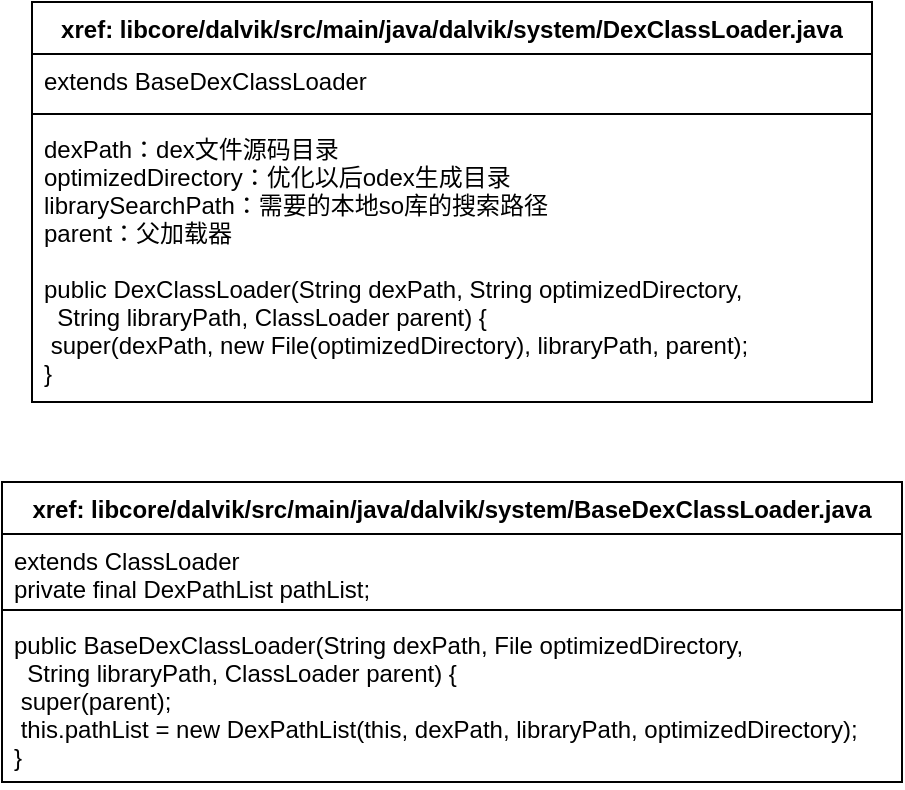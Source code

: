<mxfile version="14.3.1" type="github">
  <diagram id="kgpKYQtTHZ0yAKxKKP6v" name="Page-1">
    <mxGraphModel dx="782" dy="469" grid="1" gridSize="10" guides="1" tooltips="1" connect="1" arrows="1" fold="1" page="1" pageScale="1" pageWidth="850" pageHeight="1100" math="0" shadow="0">
      <root>
        <mxCell id="0" />
        <mxCell id="1" parent="0" />
        <mxCell id="5XnnLcP_Ek7YT_p4IgLv-1" value="xref: libcore/dalvik/src/main/java/dalvik/system/DexClassLoader.java" style="swimlane;fontStyle=1;align=center;verticalAlign=top;childLayout=stackLayout;horizontal=1;startSize=26;horizontalStack=0;resizeParent=1;resizeParentMax=0;resizeLast=0;collapsible=1;marginBottom=0;" vertex="1" parent="1">
          <mxGeometry x="70" y="50" width="420" height="200" as="geometry">
            <mxRectangle x="40" y="60" width="420" height="26" as="alternateBounds" />
          </mxGeometry>
        </mxCell>
        <mxCell id="5XnnLcP_Ek7YT_p4IgLv-2" value="extends BaseDexClassLoader" style="text;strokeColor=none;fillColor=none;align=left;verticalAlign=top;spacingLeft=4;spacingRight=4;overflow=hidden;rotatable=0;points=[[0,0.5],[1,0.5]];portConstraint=eastwest;" vertex="1" parent="5XnnLcP_Ek7YT_p4IgLv-1">
          <mxGeometry y="26" width="420" height="26" as="geometry" />
        </mxCell>
        <mxCell id="5XnnLcP_Ek7YT_p4IgLv-3" value="" style="line;strokeWidth=1;fillColor=none;align=left;verticalAlign=middle;spacingTop=-1;spacingLeft=3;spacingRight=3;rotatable=0;labelPosition=right;points=[];portConstraint=eastwest;" vertex="1" parent="5XnnLcP_Ek7YT_p4IgLv-1">
          <mxGeometry y="52" width="420" height="8" as="geometry" />
        </mxCell>
        <mxCell id="5XnnLcP_Ek7YT_p4IgLv-4" value="dexPath：dex文件源码目录&#xa;optimizedDirectory：优化以后odex生成目录&#xa;librarySearchPath：需要的本地so库的搜索路径&#xa;parent：父加载器&#xa;&#xa;public DexClassLoader(String dexPath, String optimizedDirectory,&#xa;  String libraryPath, ClassLoader parent) {&#xa; super(dexPath, new File(optimizedDirectory), libraryPath, parent);&#xa;}" style="text;strokeColor=none;fillColor=none;align=left;verticalAlign=top;spacingLeft=4;spacingRight=4;overflow=hidden;rotatable=0;points=[[0,0.5],[1,0.5]];portConstraint=eastwest;" vertex="1" parent="5XnnLcP_Ek7YT_p4IgLv-1">
          <mxGeometry y="60" width="420" height="140" as="geometry" />
        </mxCell>
        <mxCell id="5XnnLcP_Ek7YT_p4IgLv-5" value="xref: libcore/dalvik/src/main/java/dalvik/system/BaseDexClassLoader.java" style="swimlane;fontStyle=1;align=center;verticalAlign=top;childLayout=stackLayout;horizontal=1;startSize=26;horizontalStack=0;resizeParent=1;resizeParentMax=0;resizeLast=0;collapsible=1;marginBottom=0;" vertex="1" parent="1">
          <mxGeometry x="55" y="290" width="450" height="150" as="geometry" />
        </mxCell>
        <mxCell id="5XnnLcP_Ek7YT_p4IgLv-6" value="extends ClassLoader&#xa;private final DexPathList pathList;" style="text;strokeColor=none;fillColor=none;align=left;verticalAlign=top;spacingLeft=4;spacingRight=4;overflow=hidden;rotatable=0;points=[[0,0.5],[1,0.5]];portConstraint=eastwest;" vertex="1" parent="5XnnLcP_Ek7YT_p4IgLv-5">
          <mxGeometry y="26" width="450" height="34" as="geometry" />
        </mxCell>
        <mxCell id="5XnnLcP_Ek7YT_p4IgLv-7" value="" style="line;strokeWidth=1;fillColor=none;align=left;verticalAlign=middle;spacingTop=-1;spacingLeft=3;spacingRight=3;rotatable=0;labelPosition=right;points=[];portConstraint=eastwest;" vertex="1" parent="5XnnLcP_Ek7YT_p4IgLv-5">
          <mxGeometry y="60" width="450" height="8" as="geometry" />
        </mxCell>
        <mxCell id="5XnnLcP_Ek7YT_p4IgLv-8" value="public BaseDexClassLoader(String dexPath, File optimizedDirectory,&#xa;  String libraryPath, ClassLoader parent) {&#xa; super(parent);&#xa; this.pathList = new DexPathList(this, dexPath, libraryPath, optimizedDirectory);&#xa;}" style="text;strokeColor=none;fillColor=none;align=left;verticalAlign=top;spacingLeft=4;spacingRight=4;overflow=hidden;rotatable=0;points=[[0,0.5],[1,0.5]];portConstraint=eastwest;" vertex="1" parent="5XnnLcP_Ek7YT_p4IgLv-5">
          <mxGeometry y="68" width="450" height="82" as="geometry" />
        </mxCell>
      </root>
    </mxGraphModel>
  </diagram>
</mxfile>
